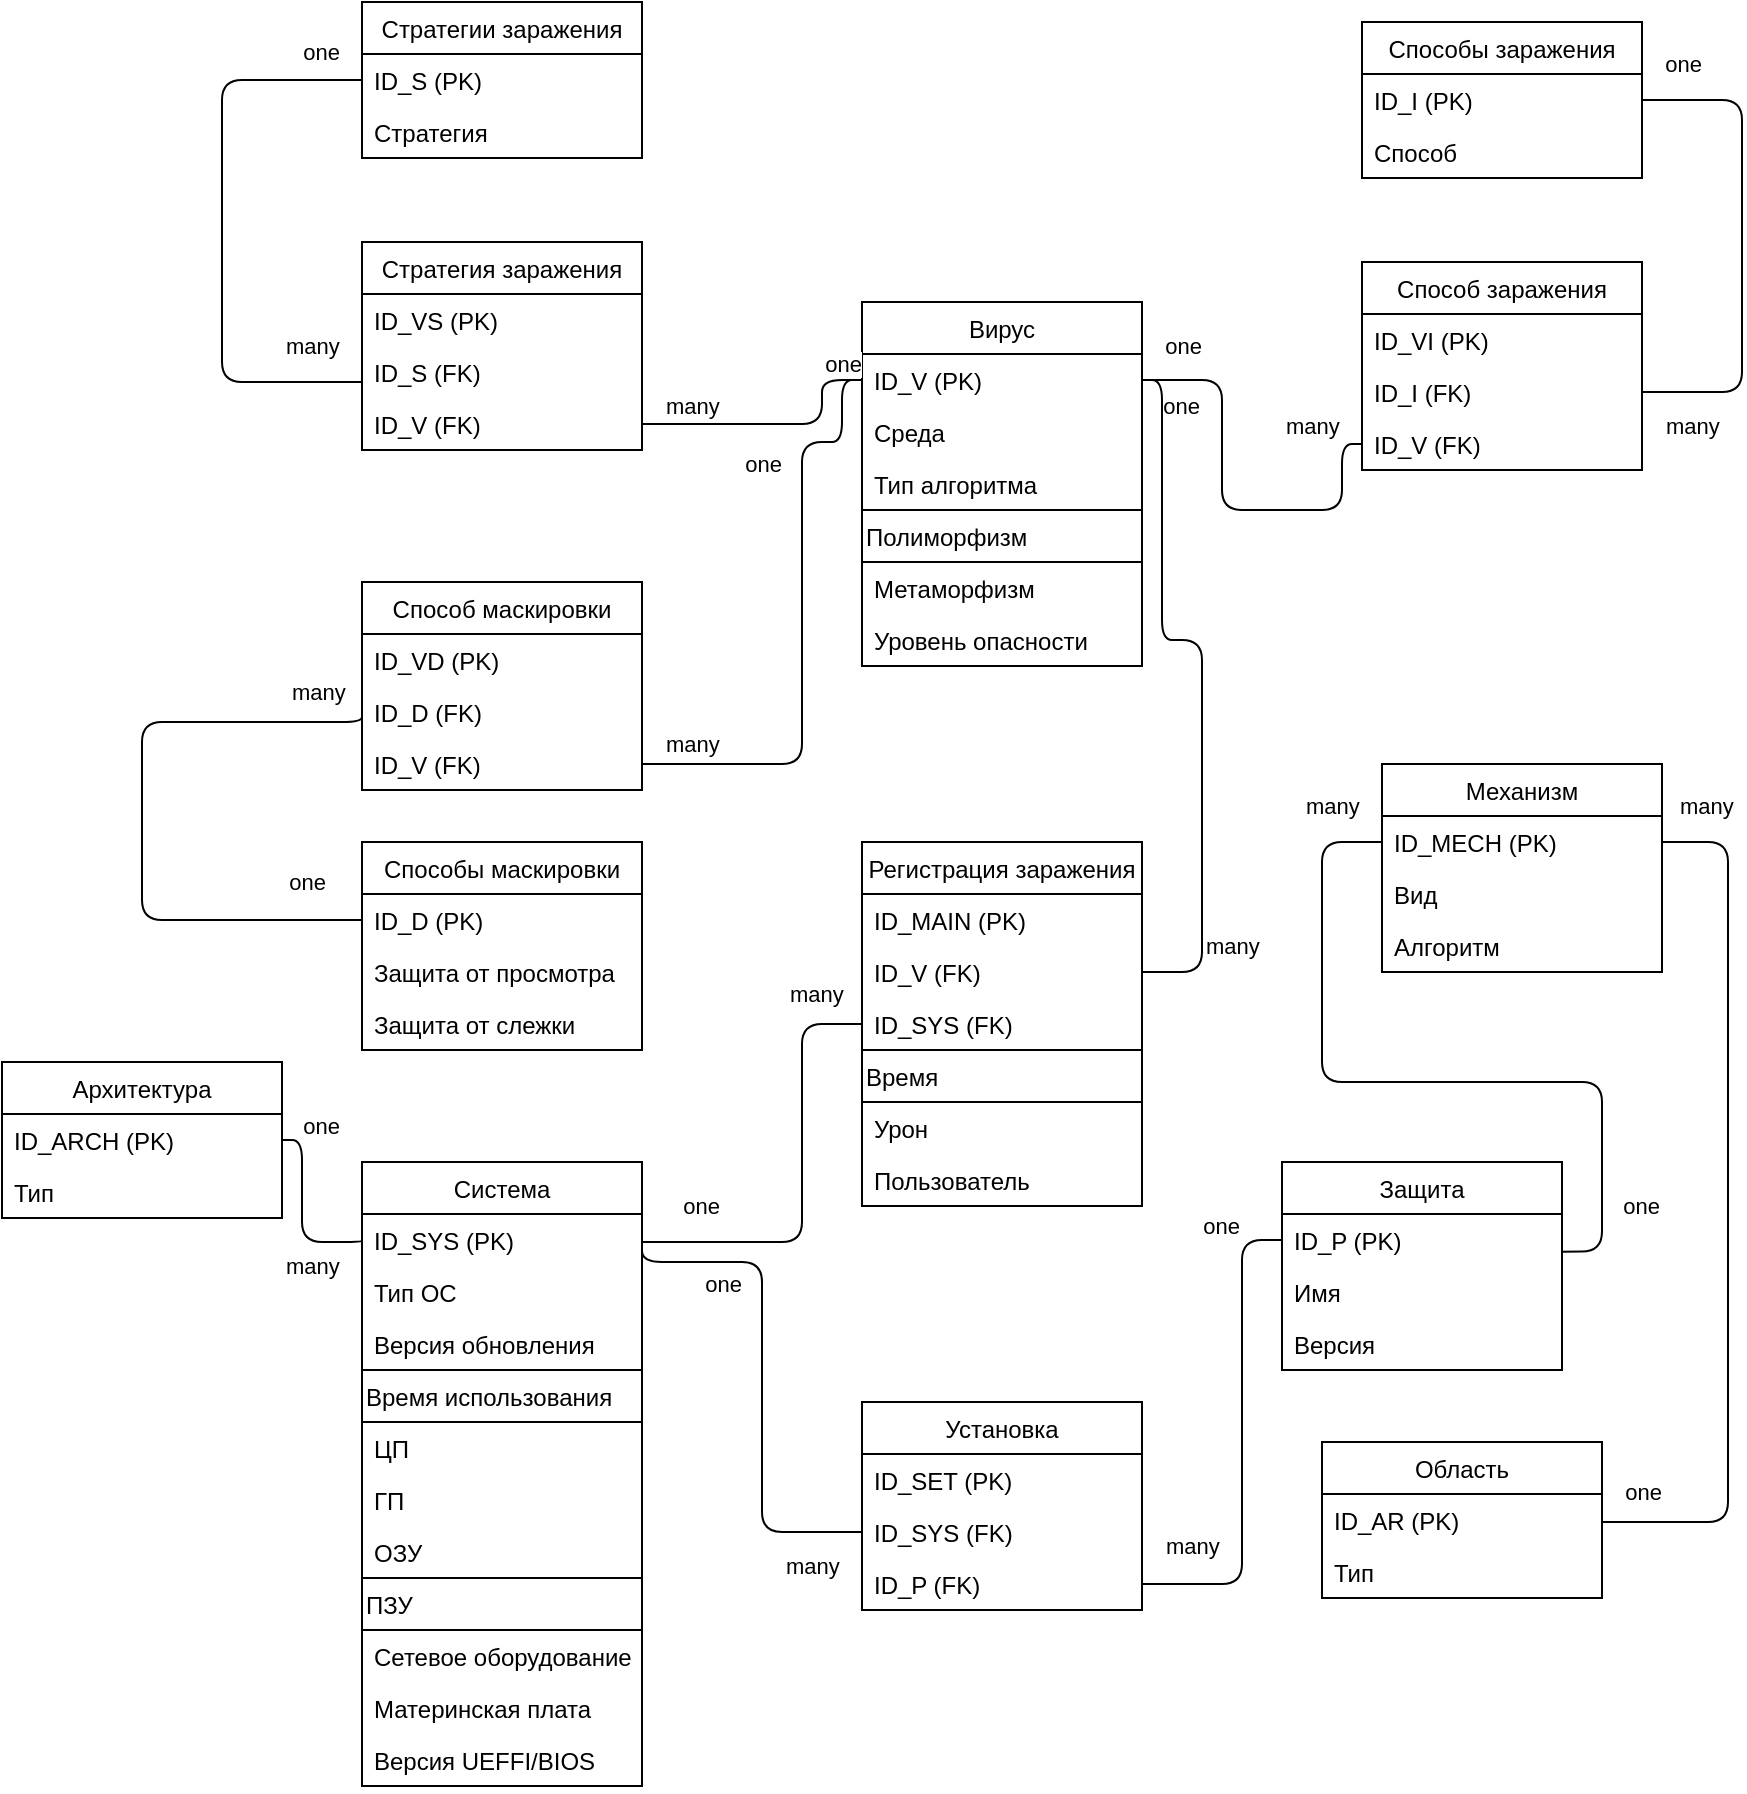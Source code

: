 <mxfile version="14.5.3" type="github">
  <diagram id="BsLmZjtMwfmHJvZaSJwc" name="Page-1">
    <mxGraphModel dx="2377" dy="889" grid="1" gridSize="10" guides="1" tooltips="1" connect="1" arrows="1" fold="1" page="1" pageScale="1" pageWidth="827" pageHeight="1169" math="0" shadow="0">
      <root>
        <mxCell id="0" />
        <mxCell id="1" parent="0" />
        <mxCell id="MDGKNUY88Lc2wfFleYGg-1" value="Вирус" style="swimlane;fontStyle=0;childLayout=stackLayout;horizontal=1;startSize=26;fillColor=none;horizontalStack=0;resizeParent=1;resizeParentMax=0;resizeLast=0;collapsible=1;marginBottom=0;" vertex="1" parent="1">
          <mxGeometry x="370" y="250" width="140" height="182" as="geometry">
            <mxRectangle x="370" y="250" width="60" height="26" as="alternateBounds" />
          </mxGeometry>
        </mxCell>
        <mxCell id="MDGKNUY88Lc2wfFleYGg-2" value="ID_V (PK)" style="text;strokeColor=none;fillColor=none;align=left;verticalAlign=top;spacingLeft=4;spacingRight=4;overflow=hidden;rotatable=0;points=[[0,0.5],[1,0.5]];portConstraint=eastwest;" vertex="1" parent="MDGKNUY88Lc2wfFleYGg-1">
          <mxGeometry y="26" width="140" height="26" as="geometry" />
        </mxCell>
        <mxCell id="MDGKNUY88Lc2wfFleYGg-3" value="Среда" style="text;strokeColor=none;fillColor=none;align=left;verticalAlign=top;spacingLeft=4;spacingRight=4;overflow=hidden;rotatable=0;points=[[0,0.5],[1,0.5]];portConstraint=eastwest;" vertex="1" parent="MDGKNUY88Lc2wfFleYGg-1">
          <mxGeometry y="52" width="140" height="26" as="geometry" />
        </mxCell>
        <mxCell id="MDGKNUY88Lc2wfFleYGg-4" value="Тип алгоритма" style="text;strokeColor=none;fillColor=none;align=left;verticalAlign=top;spacingLeft=4;spacingRight=4;overflow=hidden;rotatable=0;points=[[0,0.5],[1,0.5]];portConstraint=eastwest;" vertex="1" parent="MDGKNUY88Lc2wfFleYGg-1">
          <mxGeometry y="78" width="140" height="26" as="geometry" />
        </mxCell>
        <mxCell id="MDGKNUY88Lc2wfFleYGg-5" value="Полиморфизм" style="swimlane;fontStyle=0;childLayout=stackLayout;horizontal=1;startSize=26;fillColor=none;horizontalStack=0;resizeParent=1;resizeParentMax=0;resizeLast=0;collapsible=1;marginBottom=0;align=left;verticalAlign=top;spacingRight=4;" vertex="1" parent="MDGKNUY88Lc2wfFleYGg-1">
          <mxGeometry y="104" width="140" height="78" as="geometry" />
        </mxCell>
        <mxCell id="MDGKNUY88Lc2wfFleYGg-6" value="Метаморфизм" style="text;strokeColor=none;fillColor=none;align=left;verticalAlign=top;spacingLeft=4;spacingRight=4;overflow=hidden;rotatable=0;points=[[0,0.5],[1,0.5]];portConstraint=eastwest;" vertex="1" parent="MDGKNUY88Lc2wfFleYGg-5">
          <mxGeometry y="26" width="140" height="26" as="geometry" />
        </mxCell>
        <mxCell id="MDGKNUY88Lc2wfFleYGg-7" value="Уровень опасности" style="text;strokeColor=none;fillColor=none;align=left;verticalAlign=top;spacingLeft=4;spacingRight=4;overflow=hidden;rotatable=0;points=[[0,0.5],[1,0.5]];portConstraint=eastwest;" vertex="1" parent="MDGKNUY88Lc2wfFleYGg-5">
          <mxGeometry y="52" width="140" height="26" as="geometry" />
        </mxCell>
        <mxCell id="MDGKNUY88Lc2wfFleYGg-8" value="Стратегии заражения" style="swimlane;fontStyle=0;childLayout=stackLayout;horizontal=1;startSize=26;fillColor=none;horizontalStack=0;resizeParent=1;resizeParentMax=0;resizeLast=0;collapsible=1;marginBottom=0;" vertex="1" parent="1">
          <mxGeometry x="120" y="100" width="140" height="78" as="geometry" />
        </mxCell>
        <mxCell id="MDGKNUY88Lc2wfFleYGg-9" value="ID_S (PK)" style="text;strokeColor=none;fillColor=none;align=left;verticalAlign=top;spacingLeft=4;spacingRight=4;overflow=hidden;rotatable=0;points=[[0,0.5],[1,0.5]];portConstraint=eastwest;" vertex="1" parent="MDGKNUY88Lc2wfFleYGg-8">
          <mxGeometry y="26" width="140" height="26" as="geometry" />
        </mxCell>
        <mxCell id="MDGKNUY88Lc2wfFleYGg-10" value="Стратегия" style="text;strokeColor=none;fillColor=none;align=left;verticalAlign=top;spacingLeft=4;spacingRight=4;overflow=hidden;rotatable=0;points=[[0,0.5],[1,0.5]];portConstraint=eastwest;" vertex="1" parent="MDGKNUY88Lc2wfFleYGg-8">
          <mxGeometry y="52" width="140" height="26" as="geometry" />
        </mxCell>
        <mxCell id="MDGKNUY88Lc2wfFleYGg-11" value="Способы заражения" style="swimlane;fontStyle=0;childLayout=stackLayout;horizontal=1;startSize=26;fillColor=none;horizontalStack=0;resizeParent=1;resizeParentMax=0;resizeLast=0;collapsible=1;marginBottom=0;" vertex="1" parent="1">
          <mxGeometry x="620" y="110" width="140" height="78" as="geometry" />
        </mxCell>
        <mxCell id="MDGKNUY88Lc2wfFleYGg-12" value="ID_I (PK)" style="text;strokeColor=none;fillColor=none;align=left;verticalAlign=top;spacingLeft=4;spacingRight=4;overflow=hidden;rotatable=0;points=[[0,0.5],[1,0.5]];portConstraint=eastwest;" vertex="1" parent="MDGKNUY88Lc2wfFleYGg-11">
          <mxGeometry y="26" width="140" height="26" as="geometry" />
        </mxCell>
        <mxCell id="MDGKNUY88Lc2wfFleYGg-13" value="Способ" style="text;strokeColor=none;fillColor=none;align=left;verticalAlign=top;spacingLeft=4;spacingRight=4;overflow=hidden;rotatable=0;points=[[0,0.5],[1,0.5]];portConstraint=eastwest;" vertex="1" parent="MDGKNUY88Lc2wfFleYGg-11">
          <mxGeometry y="52" width="140" height="26" as="geometry" />
        </mxCell>
        <mxCell id="MDGKNUY88Lc2wfFleYGg-14" value="" style="endArrow=none;html=1;edgeStyle=orthogonalEdgeStyle;strokeColor=#000000;exitX=1;exitY=0.5;exitDx=0;exitDy=0;entryX=0;entryY=0.5;entryDx=0;entryDy=0;" edge="1" parent="1" source="MDGKNUY88Lc2wfFleYGg-86" target="MDGKNUY88Lc2wfFleYGg-2">
          <mxGeometry relative="1" as="geometry">
            <mxPoint x="196.3" y="318.832" as="sourcePoint" />
            <mxPoint x="330" y="360" as="targetPoint" />
            <Array as="points">
              <mxPoint x="350" y="311" />
              <mxPoint x="350" y="289" />
            </Array>
          </mxGeometry>
        </mxCell>
        <mxCell id="MDGKNUY88Lc2wfFleYGg-15" value="many" style="edgeLabel;resizable=0;html=1;align=left;verticalAlign=bottom;" connectable="0" vertex="1" parent="MDGKNUY88Lc2wfFleYGg-14">
          <mxGeometry x="-1" relative="1" as="geometry">
            <mxPoint x="10" y="-1" as="offset" />
          </mxGeometry>
        </mxCell>
        <mxCell id="MDGKNUY88Lc2wfFleYGg-16" value="one" style="edgeLabel;resizable=0;html=1;align=right;verticalAlign=bottom;" connectable="0" vertex="1" parent="MDGKNUY88Lc2wfFleYGg-14">
          <mxGeometry x="1" relative="1" as="geometry" />
        </mxCell>
        <mxCell id="MDGKNUY88Lc2wfFleYGg-17" value="" style="endArrow=none;html=1;edgeStyle=orthogonalEdgeStyle;strokeColor=#000000;exitX=0;exitY=0.5;exitDx=0;exitDy=0;entryX=1;entryY=0.5;entryDx=0;entryDy=0;" edge="1" parent="1" source="MDGKNUY88Lc2wfFleYGg-90" target="MDGKNUY88Lc2wfFleYGg-2">
          <mxGeometry relative="1" as="geometry">
            <mxPoint x="725" y="318" as="sourcePoint" />
            <mxPoint x="753.98" y="436.678" as="targetPoint" />
            <Array as="points">
              <mxPoint x="610" y="321" />
              <mxPoint x="610" y="354" />
              <mxPoint x="550" y="354" />
              <mxPoint x="550" y="289" />
            </Array>
          </mxGeometry>
        </mxCell>
        <mxCell id="MDGKNUY88Lc2wfFleYGg-18" value="many" style="edgeLabel;resizable=0;html=1;align=left;verticalAlign=bottom;" connectable="0" vertex="1" parent="MDGKNUY88Lc2wfFleYGg-17">
          <mxGeometry x="-1" relative="1" as="geometry">
            <mxPoint x="-40" y="-1" as="offset" />
          </mxGeometry>
        </mxCell>
        <mxCell id="MDGKNUY88Lc2wfFleYGg-19" value="one" style="edgeLabel;resizable=0;html=1;align=right;verticalAlign=bottom;" connectable="0" vertex="1" parent="MDGKNUY88Lc2wfFleYGg-17">
          <mxGeometry x="1" relative="1" as="geometry">
            <mxPoint x="29.94" y="21" as="offset" />
          </mxGeometry>
        </mxCell>
        <mxCell id="MDGKNUY88Lc2wfFleYGg-20" value="" style="endArrow=none;html=1;edgeStyle=orthogonalEdgeStyle;strokeColor=#000000;exitX=0;exitY=0.692;exitDx=0;exitDy=0;exitPerimeter=0;" edge="1" parent="1" source="MDGKNUY88Lc2wfFleYGg-85" target="MDGKNUY88Lc2wfFleYGg-9">
          <mxGeometry relative="1" as="geometry">
            <mxPoint x="120.0" y="279" as="sourcePoint" />
            <mxPoint x="380.28" y="365.508" as="targetPoint" />
            <Array as="points">
              <mxPoint x="50" y="290" />
              <mxPoint x="50" y="139" />
            </Array>
          </mxGeometry>
        </mxCell>
        <mxCell id="MDGKNUY88Lc2wfFleYGg-21" value="many" style="edgeLabel;resizable=0;html=1;align=left;verticalAlign=bottom;" connectable="0" vertex="1" parent="MDGKNUY88Lc2wfFleYGg-20">
          <mxGeometry x="-1" relative="1" as="geometry">
            <mxPoint x="-40" y="-9" as="offset" />
          </mxGeometry>
        </mxCell>
        <mxCell id="MDGKNUY88Lc2wfFleYGg-22" value="one" style="edgeLabel;resizable=0;html=1;align=right;verticalAlign=bottom;" connectable="0" vertex="1" parent="MDGKNUY88Lc2wfFleYGg-20">
          <mxGeometry x="1" relative="1" as="geometry">
            <mxPoint x="-10.33" y="-6" as="offset" />
          </mxGeometry>
        </mxCell>
        <mxCell id="MDGKNUY88Lc2wfFleYGg-23" value="" style="endArrow=none;html=1;edgeStyle=orthogonalEdgeStyle;strokeColor=#000000;exitX=1;exitY=0.5;exitDx=0;exitDy=0;entryX=1;entryY=0.5;entryDx=0;entryDy=0;" edge="1" parent="1" source="MDGKNUY88Lc2wfFleYGg-89" target="MDGKNUY88Lc2wfFleYGg-12">
          <mxGeometry relative="1" as="geometry">
            <mxPoint x="760" y="279" as="sourcePoint" />
            <mxPoint x="840" y="166" as="targetPoint" />
            <Array as="points">
              <mxPoint x="810" y="295" />
              <mxPoint x="810" y="149" />
            </Array>
          </mxGeometry>
        </mxCell>
        <mxCell id="MDGKNUY88Lc2wfFleYGg-24" value="many" style="edgeLabel;resizable=0;html=1;align=left;verticalAlign=bottom;" connectable="0" vertex="1" parent="MDGKNUY88Lc2wfFleYGg-23">
          <mxGeometry x="-1" relative="1" as="geometry">
            <mxPoint x="10" y="25" as="offset" />
          </mxGeometry>
        </mxCell>
        <mxCell id="MDGKNUY88Lc2wfFleYGg-25" value="one" style="edgeLabel;resizable=0;html=1;align=right;verticalAlign=bottom;" connectable="0" vertex="1" parent="MDGKNUY88Lc2wfFleYGg-23">
          <mxGeometry x="1" relative="1" as="geometry">
            <mxPoint x="30.98" y="-9.5" as="offset" />
          </mxGeometry>
        </mxCell>
        <mxCell id="MDGKNUY88Lc2wfFleYGg-26" value="Способы маскировки" style="swimlane;fontStyle=0;childLayout=stackLayout;horizontal=1;startSize=26;fillColor=none;horizontalStack=0;resizeParent=1;resizeParentMax=0;resizeLast=0;collapsible=1;marginBottom=0;" vertex="1" parent="1">
          <mxGeometry x="120" y="520" width="140" height="104" as="geometry" />
        </mxCell>
        <mxCell id="MDGKNUY88Lc2wfFleYGg-27" value="ID_D (PK)" style="text;strokeColor=none;fillColor=none;align=left;verticalAlign=top;spacingLeft=4;spacingRight=4;overflow=hidden;rotatable=0;points=[[0,0.5],[1,0.5]];portConstraint=eastwest;" vertex="1" parent="MDGKNUY88Lc2wfFleYGg-26">
          <mxGeometry y="26" width="140" height="26" as="geometry" />
        </mxCell>
        <mxCell id="MDGKNUY88Lc2wfFleYGg-28" value="Защита от просмотра" style="text;strokeColor=none;fillColor=none;align=left;verticalAlign=top;spacingLeft=4;spacingRight=4;overflow=hidden;rotatable=0;points=[[0,0.5],[1,0.5]];portConstraint=eastwest;" vertex="1" parent="MDGKNUY88Lc2wfFleYGg-26">
          <mxGeometry y="52" width="140" height="26" as="geometry" />
        </mxCell>
        <mxCell id="MDGKNUY88Lc2wfFleYGg-29" value="Защита от слежки" style="text;strokeColor=none;fillColor=none;align=left;verticalAlign=top;spacingLeft=4;spacingRight=4;overflow=hidden;rotatable=0;points=[[0,0.5],[1,0.5]];portConstraint=eastwest;" vertex="1" parent="MDGKNUY88Lc2wfFleYGg-26">
          <mxGeometry y="78" width="140" height="26" as="geometry" />
        </mxCell>
        <mxCell id="MDGKNUY88Lc2wfFleYGg-30" value="" style="endArrow=none;html=1;edgeStyle=orthogonalEdgeStyle;strokeColor=#000000;exitX=1;exitY=0.5;exitDx=0;exitDy=0;entryX=0;entryY=0.5;entryDx=0;entryDy=0;" edge="1" parent="1" source="MDGKNUY88Lc2wfFleYGg-94" target="MDGKNUY88Lc2wfFleYGg-2">
          <mxGeometry relative="1" as="geometry">
            <mxPoint x="260.0" y="441.322" as="sourcePoint" />
            <mxPoint x="433.98" y="477.998" as="targetPoint" />
            <Array as="points">
              <mxPoint x="340" y="481" />
              <mxPoint x="340" y="320" />
              <mxPoint x="360" y="320" />
              <mxPoint x="360" y="289" />
            </Array>
          </mxGeometry>
        </mxCell>
        <mxCell id="MDGKNUY88Lc2wfFleYGg-31" value="many" style="edgeLabel;resizable=0;html=1;align=left;verticalAlign=bottom;" connectable="0" vertex="1" parent="MDGKNUY88Lc2wfFleYGg-30">
          <mxGeometry x="-1" relative="1" as="geometry">
            <mxPoint x="10" y="-1.32" as="offset" />
          </mxGeometry>
        </mxCell>
        <mxCell id="MDGKNUY88Lc2wfFleYGg-32" value="one" style="edgeLabel;resizable=0;html=1;align=right;verticalAlign=bottom;" connectable="0" vertex="1" parent="MDGKNUY88Lc2wfFleYGg-30">
          <mxGeometry x="1" relative="1" as="geometry">
            <mxPoint x="-40" y="50.96" as="offset" />
          </mxGeometry>
        </mxCell>
        <mxCell id="MDGKNUY88Lc2wfFleYGg-33" value="" style="endArrow=none;html=1;edgeStyle=orthogonalEdgeStyle;strokeColor=#000000;exitX=0;exitY=0.5;exitDx=0;exitDy=0;entryX=0;entryY=0.5;entryDx=0;entryDy=0;" edge="1" parent="1" source="MDGKNUY88Lc2wfFleYGg-93" target="MDGKNUY88Lc2wfFleYGg-27">
          <mxGeometry relative="1" as="geometry">
            <mxPoint x="117.06" y="450.154" as="sourcePoint" />
            <mxPoint x="110" y="560" as="targetPoint" />
            <Array as="points">
              <mxPoint x="120" y="460" />
              <mxPoint x="10" y="460" />
              <mxPoint x="10" y="559" />
            </Array>
          </mxGeometry>
        </mxCell>
        <mxCell id="MDGKNUY88Lc2wfFleYGg-34" value="many" style="edgeLabel;resizable=0;html=1;align=left;verticalAlign=bottom;" connectable="0" vertex="1" parent="MDGKNUY88Lc2wfFleYGg-33">
          <mxGeometry x="-1" relative="1" as="geometry">
            <mxPoint x="-37.06" y="-1.32" as="offset" />
          </mxGeometry>
        </mxCell>
        <mxCell id="MDGKNUY88Lc2wfFleYGg-35" value="one" style="edgeLabel;resizable=0;html=1;align=right;verticalAlign=bottom;" connectable="0" vertex="1" parent="MDGKNUY88Lc2wfFleYGg-33">
          <mxGeometry x="1" relative="1" as="geometry">
            <mxPoint x="-17.94" y="-10.15" as="offset" />
          </mxGeometry>
        </mxCell>
        <mxCell id="MDGKNUY88Lc2wfFleYGg-36" value="Регистрация заражения" style="swimlane;fontStyle=0;childLayout=stackLayout;horizontal=1;startSize=26;fillColor=none;horizontalStack=0;resizeParent=1;resizeParentMax=0;resizeLast=0;collapsible=1;marginBottom=0;align=center;" vertex="1" parent="1">
          <mxGeometry x="370" y="520" width="140" height="182" as="geometry" />
        </mxCell>
        <mxCell id="MDGKNUY88Lc2wfFleYGg-37" value="ID_MAIN (PK)" style="text;strokeColor=none;fillColor=none;align=left;verticalAlign=top;spacingLeft=4;spacingRight=4;overflow=hidden;rotatable=0;points=[[0,0.5],[1,0.5]];portConstraint=eastwest;" vertex="1" parent="MDGKNUY88Lc2wfFleYGg-36">
          <mxGeometry y="26" width="140" height="26" as="geometry" />
        </mxCell>
        <mxCell id="MDGKNUY88Lc2wfFleYGg-38" value="ID_V (FK)" style="text;strokeColor=none;fillColor=none;align=left;verticalAlign=top;spacingLeft=4;spacingRight=4;overflow=hidden;rotatable=0;points=[[0,0.5],[1,0.5]];portConstraint=eastwest;" vertex="1" parent="MDGKNUY88Lc2wfFleYGg-36">
          <mxGeometry y="52" width="140" height="26" as="geometry" />
        </mxCell>
        <mxCell id="MDGKNUY88Lc2wfFleYGg-39" value="ID_SYS (FK)" style="text;strokeColor=none;fillColor=none;align=left;verticalAlign=top;spacingLeft=4;spacingRight=4;overflow=hidden;rotatable=0;points=[[0,0.5],[1,0.5]];portConstraint=eastwest;" vertex="1" parent="MDGKNUY88Lc2wfFleYGg-36">
          <mxGeometry y="78" width="140" height="26" as="geometry" />
        </mxCell>
        <mxCell id="MDGKNUY88Lc2wfFleYGg-40" value="Время" style="swimlane;fontStyle=0;childLayout=stackLayout;horizontal=1;startSize=26;fillColor=none;horizontalStack=0;resizeParent=1;resizeParentMax=0;resizeLast=0;collapsible=1;marginBottom=0;align=left;" vertex="1" parent="MDGKNUY88Lc2wfFleYGg-36">
          <mxGeometry y="104" width="140" height="78" as="geometry" />
        </mxCell>
        <mxCell id="MDGKNUY88Lc2wfFleYGg-41" value="Урон" style="text;strokeColor=none;fillColor=none;align=left;verticalAlign=top;spacingLeft=4;spacingRight=4;overflow=hidden;rotatable=0;points=[[0,0.5],[1,0.5]];portConstraint=eastwest;" vertex="1" parent="MDGKNUY88Lc2wfFleYGg-40">
          <mxGeometry y="26" width="140" height="26" as="geometry" />
        </mxCell>
        <mxCell id="MDGKNUY88Lc2wfFleYGg-42" value="Пользователь" style="text;strokeColor=none;fillColor=none;align=left;verticalAlign=top;spacingLeft=4;spacingRight=4;overflow=hidden;rotatable=0;points=[[0,0.5],[1,0.5]];portConstraint=eastwest;" vertex="1" parent="MDGKNUY88Lc2wfFleYGg-40">
          <mxGeometry y="52" width="140" height="26" as="geometry" />
        </mxCell>
        <mxCell id="MDGKNUY88Lc2wfFleYGg-43" value="" style="endArrow=none;html=1;edgeStyle=orthogonalEdgeStyle;strokeColor=#000000;entryX=1;entryY=0.5;entryDx=0;entryDy=0;exitX=1;exitY=0.5;exitDx=0;exitDy=0;" edge="1" parent="1" source="MDGKNUY88Lc2wfFleYGg-38" target="MDGKNUY88Lc2wfFleYGg-2">
          <mxGeometry relative="1" as="geometry">
            <mxPoint x="460" y="510" as="sourcePoint" />
            <mxPoint x="441" y="430" as="targetPoint" />
            <Array as="points">
              <mxPoint x="540" y="585" />
              <mxPoint x="540" y="419" />
              <mxPoint x="520" y="419" />
              <mxPoint x="520" y="289" />
            </Array>
          </mxGeometry>
        </mxCell>
        <mxCell id="MDGKNUY88Lc2wfFleYGg-44" value="many" style="edgeLabel;resizable=0;html=1;align=left;verticalAlign=bottom;" connectable="0" vertex="1" parent="MDGKNUY88Lc2wfFleYGg-43">
          <mxGeometry x="-1" relative="1" as="geometry">
            <mxPoint x="30.0" y="-5.0" as="offset" />
          </mxGeometry>
        </mxCell>
        <mxCell id="MDGKNUY88Lc2wfFleYGg-45" value="one" style="edgeLabel;resizable=0;html=1;align=right;verticalAlign=bottom;" connectable="0" vertex="1" parent="MDGKNUY88Lc2wfFleYGg-43">
          <mxGeometry x="1" relative="1" as="geometry">
            <mxPoint x="30.09" y="-9.0" as="offset" />
          </mxGeometry>
        </mxCell>
        <mxCell id="MDGKNUY88Lc2wfFleYGg-46" value="Система" style="swimlane;fontStyle=0;childLayout=stackLayout;horizontal=1;startSize=26;fillColor=none;horizontalStack=0;resizeParent=1;resizeParentMax=0;resizeLast=0;collapsible=1;marginBottom=0;align=center;" vertex="1" parent="1">
          <mxGeometry x="120" y="680" width="140" height="312" as="geometry" />
        </mxCell>
        <mxCell id="MDGKNUY88Lc2wfFleYGg-47" value="ID_SYS (PK)" style="text;strokeColor=none;fillColor=none;align=left;verticalAlign=top;spacingLeft=4;spacingRight=4;overflow=hidden;rotatable=0;points=[[0,0.5],[1,0.5]];portConstraint=eastwest;" vertex="1" parent="MDGKNUY88Lc2wfFleYGg-46">
          <mxGeometry y="26" width="140" height="26" as="geometry" />
        </mxCell>
        <mxCell id="MDGKNUY88Lc2wfFleYGg-48" value="Тип ОС" style="text;strokeColor=none;fillColor=none;align=left;verticalAlign=top;spacingLeft=4;spacingRight=4;overflow=hidden;rotatable=0;points=[[0,0.5],[1,0.5]];portConstraint=eastwest;" vertex="1" parent="MDGKNUY88Lc2wfFleYGg-46">
          <mxGeometry y="52" width="140" height="26" as="geometry" />
        </mxCell>
        <mxCell id="MDGKNUY88Lc2wfFleYGg-49" value="Версия обновления" style="text;strokeColor=none;fillColor=none;align=left;verticalAlign=top;spacingLeft=4;spacingRight=4;overflow=hidden;rotatable=0;points=[[0,0.5],[1,0.5]];portConstraint=eastwest;" vertex="1" parent="MDGKNUY88Lc2wfFleYGg-46">
          <mxGeometry y="78" width="140" height="26" as="geometry" />
        </mxCell>
        <mxCell id="MDGKNUY88Lc2wfFleYGg-50" value="Время использования" style="swimlane;fontStyle=0;childLayout=stackLayout;horizontal=1;startSize=26;fillColor=none;horizontalStack=0;resizeParent=1;resizeParentMax=0;resizeLast=0;collapsible=1;marginBottom=0;align=left;" vertex="1" parent="MDGKNUY88Lc2wfFleYGg-46">
          <mxGeometry y="104" width="140" height="208" as="geometry" />
        </mxCell>
        <mxCell id="MDGKNUY88Lc2wfFleYGg-51" value="ЦП" style="text;strokeColor=none;fillColor=none;align=left;verticalAlign=top;spacingLeft=4;spacingRight=4;overflow=hidden;rotatable=0;points=[[0,0.5],[1,0.5]];portConstraint=eastwest;" vertex="1" parent="MDGKNUY88Lc2wfFleYGg-50">
          <mxGeometry y="26" width="140" height="26" as="geometry" />
        </mxCell>
        <mxCell id="MDGKNUY88Lc2wfFleYGg-52" value="ГП" style="text;strokeColor=none;fillColor=none;align=left;verticalAlign=top;spacingLeft=4;spacingRight=4;overflow=hidden;rotatable=0;points=[[0,0.5],[1,0.5]];portConstraint=eastwest;" vertex="1" parent="MDGKNUY88Lc2wfFleYGg-50">
          <mxGeometry y="52" width="140" height="26" as="geometry" />
        </mxCell>
        <mxCell id="MDGKNUY88Lc2wfFleYGg-53" value="ОЗУ" style="text;strokeColor=none;fillColor=none;align=left;verticalAlign=top;spacingLeft=4;spacingRight=4;overflow=hidden;rotatable=0;points=[[0,0.5],[1,0.5]];portConstraint=eastwest;" vertex="1" parent="MDGKNUY88Lc2wfFleYGg-50">
          <mxGeometry y="78" width="140" height="26" as="geometry" />
        </mxCell>
        <mxCell id="MDGKNUY88Lc2wfFleYGg-54" value="ПЗУ" style="swimlane;fontStyle=0;childLayout=stackLayout;horizontal=1;startSize=26;fillColor=none;horizontalStack=0;resizeParent=1;resizeParentMax=0;resizeLast=0;collapsible=1;marginBottom=0;align=left;" vertex="1" parent="MDGKNUY88Lc2wfFleYGg-50">
          <mxGeometry y="104" width="140" height="104" as="geometry" />
        </mxCell>
        <mxCell id="MDGKNUY88Lc2wfFleYGg-55" value="Сетевое оборудование" style="text;strokeColor=none;fillColor=none;align=left;verticalAlign=top;spacingLeft=4;spacingRight=4;overflow=hidden;rotatable=0;points=[[0,0.5],[1,0.5]];portConstraint=eastwest;" vertex="1" parent="MDGKNUY88Lc2wfFleYGg-54">
          <mxGeometry y="26" width="140" height="26" as="geometry" />
        </mxCell>
        <mxCell id="MDGKNUY88Lc2wfFleYGg-56" value="Материнская плата" style="text;strokeColor=none;fillColor=none;align=left;verticalAlign=top;spacingLeft=4;spacingRight=4;overflow=hidden;rotatable=0;points=[[0,0.5],[1,0.5]];portConstraint=eastwest;" vertex="1" parent="MDGKNUY88Lc2wfFleYGg-54">
          <mxGeometry y="52" width="140" height="26" as="geometry" />
        </mxCell>
        <mxCell id="MDGKNUY88Lc2wfFleYGg-57" value="Версия UEFFI/BIOS" style="text;strokeColor=none;fillColor=none;align=left;verticalAlign=top;spacingLeft=4;spacingRight=4;overflow=hidden;rotatable=0;points=[[0,0.5],[1,0.5]];portConstraint=eastwest;" vertex="1" parent="MDGKNUY88Lc2wfFleYGg-54">
          <mxGeometry y="78" width="140" height="26" as="geometry" />
        </mxCell>
        <mxCell id="MDGKNUY88Lc2wfFleYGg-58" value="" style="endArrow=none;html=1;edgeStyle=orthogonalEdgeStyle;strokeColor=#000000;entryX=1;entryY=0.5;entryDx=0;entryDy=0;exitX=0;exitY=0.5;exitDx=0;exitDy=0;" edge="1" parent="1" source="MDGKNUY88Lc2wfFleYGg-39">
          <mxGeometry relative="1" as="geometry">
            <mxPoint x="262.38" y="838.472" as="sourcePoint" />
            <mxPoint x="260" y="720" as="targetPoint" />
            <Array as="points">
              <mxPoint x="340" y="611" />
              <mxPoint x="340" y="720" />
            </Array>
          </mxGeometry>
        </mxCell>
        <mxCell id="MDGKNUY88Lc2wfFleYGg-59" value="many" style="edgeLabel;resizable=0;html=1;align=left;verticalAlign=bottom;" connectable="0" vertex="1" parent="MDGKNUY88Lc2wfFleYGg-58">
          <mxGeometry x="-1" relative="1" as="geometry">
            <mxPoint x="-37.62" y="-6.17" as="offset" />
          </mxGeometry>
        </mxCell>
        <mxCell id="MDGKNUY88Lc2wfFleYGg-60" value="one" style="edgeLabel;resizable=0;html=1;align=right;verticalAlign=bottom;" connectable="0" vertex="1" parent="MDGKNUY88Lc2wfFleYGg-58">
          <mxGeometry x="1" relative="1" as="geometry">
            <mxPoint x="39.83" y="-10.0" as="offset" />
          </mxGeometry>
        </mxCell>
        <mxCell id="MDGKNUY88Lc2wfFleYGg-61" value="Архитектура" style="swimlane;fontStyle=0;childLayout=stackLayout;horizontal=1;startSize=26;fillColor=none;horizontalStack=0;resizeParent=1;resizeParentMax=0;resizeLast=0;collapsible=1;marginBottom=0;align=center;" vertex="1" parent="1">
          <mxGeometry x="-60" y="630" width="140" height="78" as="geometry" />
        </mxCell>
        <mxCell id="MDGKNUY88Lc2wfFleYGg-62" value="ID_ARCH (PK)" style="text;strokeColor=none;fillColor=none;align=left;verticalAlign=top;spacingLeft=4;spacingRight=4;overflow=hidden;rotatable=0;points=[[0,0.5],[1,0.5]];portConstraint=eastwest;" vertex="1" parent="MDGKNUY88Lc2wfFleYGg-61">
          <mxGeometry y="26" width="140" height="26" as="geometry" />
        </mxCell>
        <mxCell id="MDGKNUY88Lc2wfFleYGg-63" value="Тип" style="text;strokeColor=none;fillColor=none;align=left;verticalAlign=top;spacingLeft=4;spacingRight=4;overflow=hidden;rotatable=0;points=[[0,0.5],[1,0.5]];portConstraint=eastwest;" vertex="1" parent="MDGKNUY88Lc2wfFleYGg-61">
          <mxGeometry y="52" width="140" height="26" as="geometry" />
        </mxCell>
        <mxCell id="MDGKNUY88Lc2wfFleYGg-64" value="" style="endArrow=none;html=1;edgeStyle=orthogonalEdgeStyle;strokeColor=#000000;entryX=1;entryY=0.5;entryDx=0;entryDy=0;exitX=0;exitY=0.5;exitDx=0;exitDy=0;" edge="1" parent="1" source="MDGKNUY88Lc2wfFleYGg-47" target="MDGKNUY88Lc2wfFleYGg-62">
          <mxGeometry relative="1" as="geometry">
            <mxPoint x="120.0" y="739.998" as="sourcePoint" />
            <mxPoint x="12.38" y="823.83" as="targetPoint" />
            <Array as="points">
              <mxPoint x="120" y="720" />
              <mxPoint x="90" y="720" />
              <mxPoint x="90" y="669" />
            </Array>
          </mxGeometry>
        </mxCell>
        <mxCell id="MDGKNUY88Lc2wfFleYGg-65" value="many" style="edgeLabel;resizable=0;html=1;align=left;verticalAlign=bottom;" connectable="0" vertex="1" parent="MDGKNUY88Lc2wfFleYGg-64">
          <mxGeometry x="-1" relative="1" as="geometry">
            <mxPoint x="-40" y="21.0" as="offset" />
          </mxGeometry>
        </mxCell>
        <mxCell id="MDGKNUY88Lc2wfFleYGg-66" value="one" style="edgeLabel;resizable=0;html=1;align=right;verticalAlign=bottom;" connectable="0" vertex="1" parent="MDGKNUY88Lc2wfFleYGg-64">
          <mxGeometry x="1" relative="1" as="geometry">
            <mxPoint x="29.67" y="1" as="offset" />
          </mxGeometry>
        </mxCell>
        <mxCell id="MDGKNUY88Lc2wfFleYGg-67" value="Защита" style="swimlane;fontStyle=0;childLayout=stackLayout;horizontal=1;startSize=26;fillColor=none;horizontalStack=0;resizeParent=1;resizeParentMax=0;resizeLast=0;collapsible=1;marginBottom=0;align=center;" vertex="1" parent="1">
          <mxGeometry x="580" y="680" width="140" height="104" as="geometry" />
        </mxCell>
        <mxCell id="MDGKNUY88Lc2wfFleYGg-68" value="ID_P (PK)" style="text;strokeColor=none;fillColor=none;align=left;verticalAlign=top;spacingLeft=4;spacingRight=4;overflow=hidden;rotatable=0;points=[[0,0.5],[1,0.5]];portConstraint=eastwest;" vertex="1" parent="MDGKNUY88Lc2wfFleYGg-67">
          <mxGeometry y="26" width="140" height="26" as="geometry" />
        </mxCell>
        <mxCell id="MDGKNUY88Lc2wfFleYGg-69" value="Имя" style="text;strokeColor=none;fillColor=none;align=left;verticalAlign=top;spacingLeft=4;spacingRight=4;overflow=hidden;rotatable=0;points=[[0,0.5],[1,0.5]];portConstraint=eastwest;" vertex="1" parent="MDGKNUY88Lc2wfFleYGg-67">
          <mxGeometry y="52" width="140" height="26" as="geometry" />
        </mxCell>
        <mxCell id="MDGKNUY88Lc2wfFleYGg-70" value="Версия" style="text;strokeColor=none;fillColor=none;align=left;verticalAlign=top;spacingLeft=4;spacingRight=4;overflow=hidden;rotatable=0;points=[[0,0.5],[1,0.5]];portConstraint=eastwest;" vertex="1" parent="MDGKNUY88Lc2wfFleYGg-67">
          <mxGeometry y="78" width="140" height="26" as="geometry" />
        </mxCell>
        <mxCell id="MDGKNUY88Lc2wfFleYGg-71" value="" style="endArrow=none;html=1;edgeStyle=orthogonalEdgeStyle;strokeColor=#000000;entryX=1;entryY=0.5;entryDx=0;entryDy=0;exitX=0;exitY=0.5;exitDx=0;exitDy=0;" edge="1" parent="1" source="MDGKNUY88Lc2wfFleYGg-97" target="MDGKNUY88Lc2wfFleYGg-47">
          <mxGeometry relative="1" as="geometry">
            <mxPoint x="437.68" y="798.128" as="sourcePoint" />
            <mxPoint x="270" y="730" as="targetPoint" />
            <Array as="points">
              <mxPoint x="320" y="865" />
              <mxPoint x="320" y="730" />
              <mxPoint x="260" y="730" />
            </Array>
          </mxGeometry>
        </mxCell>
        <mxCell id="MDGKNUY88Lc2wfFleYGg-72" value="many" style="edgeLabel;resizable=0;html=1;align=left;verticalAlign=bottom;" connectable="0" vertex="1" parent="MDGKNUY88Lc2wfFleYGg-71">
          <mxGeometry x="-1" relative="1" as="geometry">
            <mxPoint x="-40" y="25.0" as="offset" />
          </mxGeometry>
        </mxCell>
        <mxCell id="MDGKNUY88Lc2wfFleYGg-73" value="one" style="edgeLabel;resizable=0;html=1;align=right;verticalAlign=bottom;" connectable="0" vertex="1" parent="MDGKNUY88Lc2wfFleYGg-71">
          <mxGeometry x="1" relative="1" as="geometry">
            <mxPoint x="50" y="30.7" as="offset" />
          </mxGeometry>
        </mxCell>
        <mxCell id="MDGKNUY88Lc2wfFleYGg-74" value="" style="endArrow=none;html=1;edgeStyle=orthogonalEdgeStyle;strokeColor=#000000;exitX=1;exitY=0.5;exitDx=0;exitDy=0;entryX=0;entryY=0.5;entryDx=0;entryDy=0;" edge="1" parent="1" source="MDGKNUY88Lc2wfFleYGg-98" target="MDGKNUY88Lc2wfFleYGg-68">
          <mxGeometry relative="1" as="geometry">
            <mxPoint x="520" y="839" as="sourcePoint" />
            <mxPoint x="580" y="738" as="targetPoint" />
            <Array as="points">
              <mxPoint x="560" y="891" />
              <mxPoint x="560" y="719" />
            </Array>
          </mxGeometry>
        </mxCell>
        <mxCell id="MDGKNUY88Lc2wfFleYGg-75" value="many" style="edgeLabel;resizable=0;html=1;align=left;verticalAlign=bottom;" connectable="0" vertex="1" parent="MDGKNUY88Lc2wfFleYGg-74">
          <mxGeometry x="-1" relative="1" as="geometry">
            <mxPoint x="10.0" y="-11.0" as="offset" />
          </mxGeometry>
        </mxCell>
        <mxCell id="MDGKNUY88Lc2wfFleYGg-76" value="one" style="edgeLabel;resizable=0;html=1;align=right;verticalAlign=bottom;" connectable="0" vertex="1" parent="MDGKNUY88Lc2wfFleYGg-74">
          <mxGeometry x="1" relative="1" as="geometry">
            <mxPoint x="-20.29" y="1" as="offset" />
          </mxGeometry>
        </mxCell>
        <mxCell id="MDGKNUY88Lc2wfFleYGg-77" value="" style="endArrow=none;html=1;edgeStyle=orthogonalEdgeStyle;strokeColor=#000000;entryX=0.998;entryY=0.724;entryDx=0;entryDy=0;entryPerimeter=0;exitX=0;exitY=0.5;exitDx=0;exitDy=0;" edge="1" parent="1" source="MDGKNUY88Lc2wfFleYGg-100" target="MDGKNUY88Lc2wfFleYGg-68">
          <mxGeometry relative="1" as="geometry">
            <mxPoint x="600" y="490" as="sourcePoint" />
            <mxPoint x="640" y="670" as="targetPoint" />
            <Array as="points">
              <mxPoint x="600" y="520" />
              <mxPoint x="600" y="640" />
              <mxPoint x="740" y="640" />
              <mxPoint x="740" y="725" />
            </Array>
          </mxGeometry>
        </mxCell>
        <mxCell id="MDGKNUY88Lc2wfFleYGg-78" value="many" style="edgeLabel;resizable=0;html=1;align=left;verticalAlign=bottom;" connectable="0" vertex="1" parent="MDGKNUY88Lc2wfFleYGg-77">
          <mxGeometry x="-1" relative="1" as="geometry">
            <mxPoint x="-40.0" y="-10.0" as="offset" />
          </mxGeometry>
        </mxCell>
        <mxCell id="MDGKNUY88Lc2wfFleYGg-79" value="one" style="edgeLabel;resizable=0;html=1;align=right;verticalAlign=bottom;" connectable="0" vertex="1" parent="MDGKNUY88Lc2wfFleYGg-77">
          <mxGeometry x="1" relative="1" as="geometry">
            <mxPoint x="50.06" y="-14.82" as="offset" />
          </mxGeometry>
        </mxCell>
        <mxCell id="MDGKNUY88Lc2wfFleYGg-80" value="" style="endArrow=none;html=1;edgeStyle=orthogonalEdgeStyle;strokeColor=#000000;exitX=1;exitY=0.5;exitDx=0;exitDy=0;entryX=1;entryY=0.385;entryDx=0;entryDy=0;entryPerimeter=0;" edge="1" parent="1" source="MDGKNUY88Lc2wfFleYGg-100">
          <mxGeometry relative="1" as="geometry">
            <mxPoint x="769.72" y="557.502" as="sourcePoint" />
            <mxPoint x="740" y="860.02" as="targetPoint" />
            <Array as="points">
              <mxPoint x="803" y="520" />
              <mxPoint x="803" y="860" />
            </Array>
          </mxGeometry>
        </mxCell>
        <mxCell id="MDGKNUY88Lc2wfFleYGg-81" value="many" style="edgeLabel;resizable=0;html=1;align=left;verticalAlign=bottom;" connectable="0" vertex="1" parent="MDGKNUY88Lc2wfFleYGg-80">
          <mxGeometry x="-1" relative="1" as="geometry">
            <mxPoint x="7.06" y="-10" as="offset" />
          </mxGeometry>
        </mxCell>
        <mxCell id="MDGKNUY88Lc2wfFleYGg-82" value="one" style="edgeLabel;resizable=0;html=1;align=right;verticalAlign=bottom;" connectable="0" vertex="1" parent="MDGKNUY88Lc2wfFleYGg-80">
          <mxGeometry x="1" relative="1" as="geometry">
            <mxPoint x="30.36" y="-6.84" as="offset" />
          </mxGeometry>
        </mxCell>
        <mxCell id="MDGKNUY88Lc2wfFleYGg-83" value="Стратегия заражения" style="swimlane;fontStyle=0;childLayout=stackLayout;horizontal=1;startSize=26;fillColor=none;horizontalStack=0;resizeParent=1;resizeParentMax=0;resizeLast=0;collapsible=1;marginBottom=0;" vertex="1" parent="1">
          <mxGeometry x="120" y="220" width="140" height="104" as="geometry" />
        </mxCell>
        <mxCell id="MDGKNUY88Lc2wfFleYGg-84" value="ID_VS (PK)" style="text;strokeColor=none;fillColor=none;align=left;verticalAlign=top;spacingLeft=4;spacingRight=4;overflow=hidden;rotatable=0;points=[[0,0.5],[1,0.5]];portConstraint=eastwest;" vertex="1" parent="MDGKNUY88Lc2wfFleYGg-83">
          <mxGeometry y="26" width="140" height="26" as="geometry" />
        </mxCell>
        <mxCell id="MDGKNUY88Lc2wfFleYGg-85" value="ID_S (FK)" style="text;strokeColor=none;fillColor=none;align=left;verticalAlign=top;spacingLeft=4;spacingRight=4;overflow=hidden;rotatable=0;points=[[0,0.5],[1,0.5]];portConstraint=eastwest;" vertex="1" parent="MDGKNUY88Lc2wfFleYGg-83">
          <mxGeometry y="52" width="140" height="26" as="geometry" />
        </mxCell>
        <mxCell id="MDGKNUY88Lc2wfFleYGg-86" value="ID_V (FK)" style="text;strokeColor=none;fillColor=none;align=left;verticalAlign=top;spacingLeft=4;spacingRight=4;overflow=hidden;rotatable=0;points=[[0,0.5],[1,0.5]];portConstraint=eastwest;" vertex="1" parent="MDGKNUY88Lc2wfFleYGg-83">
          <mxGeometry y="78" width="140" height="26" as="geometry" />
        </mxCell>
        <mxCell id="MDGKNUY88Lc2wfFleYGg-87" value="Способ заражения" style="swimlane;fontStyle=0;childLayout=stackLayout;horizontal=1;startSize=26;fillColor=none;horizontalStack=0;resizeParent=1;resizeParentMax=0;resizeLast=0;collapsible=1;marginBottom=0;" vertex="1" parent="1">
          <mxGeometry x="620" y="230" width="140" height="104" as="geometry" />
        </mxCell>
        <mxCell id="MDGKNUY88Lc2wfFleYGg-88" value="ID_VI (PK)" style="text;strokeColor=none;fillColor=none;align=left;verticalAlign=top;spacingLeft=4;spacingRight=4;overflow=hidden;rotatable=0;points=[[0,0.5],[1,0.5]];portConstraint=eastwest;" vertex="1" parent="MDGKNUY88Lc2wfFleYGg-87">
          <mxGeometry y="26" width="140" height="26" as="geometry" />
        </mxCell>
        <mxCell id="MDGKNUY88Lc2wfFleYGg-89" value="ID_I (FK)" style="text;strokeColor=none;fillColor=none;align=left;verticalAlign=top;spacingLeft=4;spacingRight=4;overflow=hidden;rotatable=0;points=[[0,0.5],[1,0.5]];portConstraint=eastwest;" vertex="1" parent="MDGKNUY88Lc2wfFleYGg-87">
          <mxGeometry y="52" width="140" height="26" as="geometry" />
        </mxCell>
        <mxCell id="MDGKNUY88Lc2wfFleYGg-90" value="ID_V (FK)" style="text;strokeColor=none;fillColor=none;align=left;verticalAlign=top;spacingLeft=4;spacingRight=4;overflow=hidden;rotatable=0;points=[[0,0.5],[1,0.5]];portConstraint=eastwest;" vertex="1" parent="MDGKNUY88Lc2wfFleYGg-87">
          <mxGeometry y="78" width="140" height="26" as="geometry" />
        </mxCell>
        <mxCell id="MDGKNUY88Lc2wfFleYGg-91" value="Способ маскировки" style="swimlane;fontStyle=0;childLayout=stackLayout;horizontal=1;startSize=26;fillColor=none;horizontalStack=0;resizeParent=1;resizeParentMax=0;resizeLast=0;collapsible=1;marginBottom=0;" vertex="1" parent="1">
          <mxGeometry x="120" y="390" width="140" height="104" as="geometry" />
        </mxCell>
        <mxCell id="MDGKNUY88Lc2wfFleYGg-92" value="ID_VD (PK)" style="text;strokeColor=none;fillColor=none;align=left;verticalAlign=top;spacingLeft=4;spacingRight=4;overflow=hidden;rotatable=0;points=[[0,0.5],[1,0.5]];portConstraint=eastwest;" vertex="1" parent="MDGKNUY88Lc2wfFleYGg-91">
          <mxGeometry y="26" width="140" height="26" as="geometry" />
        </mxCell>
        <mxCell id="MDGKNUY88Lc2wfFleYGg-93" value="ID_D (FK)" style="text;strokeColor=none;fillColor=none;align=left;verticalAlign=top;spacingLeft=4;spacingRight=4;overflow=hidden;rotatable=0;points=[[0,0.5],[1,0.5]];portConstraint=eastwest;" vertex="1" parent="MDGKNUY88Lc2wfFleYGg-91">
          <mxGeometry y="52" width="140" height="26" as="geometry" />
        </mxCell>
        <mxCell id="MDGKNUY88Lc2wfFleYGg-94" value="ID_V (FK)" style="text;strokeColor=none;fillColor=none;align=left;verticalAlign=top;spacingLeft=4;spacingRight=4;overflow=hidden;rotatable=0;points=[[0,0.5],[1,0.5]];portConstraint=eastwest;" vertex="1" parent="MDGKNUY88Lc2wfFleYGg-91">
          <mxGeometry y="78" width="140" height="26" as="geometry" />
        </mxCell>
        <mxCell id="MDGKNUY88Lc2wfFleYGg-95" value="Установка" style="swimlane;fontStyle=0;childLayout=stackLayout;horizontal=1;startSize=26;fillColor=none;horizontalStack=0;resizeParent=1;resizeParentMax=0;resizeLast=0;collapsible=1;marginBottom=0;" vertex="1" parent="1">
          <mxGeometry x="370" y="800" width="140" height="104" as="geometry" />
        </mxCell>
        <mxCell id="MDGKNUY88Lc2wfFleYGg-96" value="ID_SET (PK)" style="text;strokeColor=none;fillColor=none;align=left;verticalAlign=top;spacingLeft=4;spacingRight=4;overflow=hidden;rotatable=0;points=[[0,0.5],[1,0.5]];portConstraint=eastwest;" vertex="1" parent="MDGKNUY88Lc2wfFleYGg-95">
          <mxGeometry y="26" width="140" height="26" as="geometry" />
        </mxCell>
        <mxCell id="MDGKNUY88Lc2wfFleYGg-97" value="ID_SYS (FK)" style="text;strokeColor=none;fillColor=none;align=left;verticalAlign=top;spacingLeft=4;spacingRight=4;overflow=hidden;rotatable=0;points=[[0,0.5],[1,0.5]];portConstraint=eastwest;" vertex="1" parent="MDGKNUY88Lc2wfFleYGg-95">
          <mxGeometry y="52" width="140" height="26" as="geometry" />
        </mxCell>
        <mxCell id="MDGKNUY88Lc2wfFleYGg-98" value="ID_P (FK)" style="text;strokeColor=none;fillColor=none;align=left;verticalAlign=top;spacingLeft=4;spacingRight=4;overflow=hidden;rotatable=0;points=[[0,0.5],[1,0.5]];portConstraint=eastwest;" vertex="1" parent="MDGKNUY88Lc2wfFleYGg-95">
          <mxGeometry y="78" width="140" height="26" as="geometry" />
        </mxCell>
        <mxCell id="MDGKNUY88Lc2wfFleYGg-99" value="Механизм" style="swimlane;fontStyle=0;childLayout=stackLayout;horizontal=1;startSize=26;fillColor=none;horizontalStack=0;resizeParent=1;resizeParentMax=0;resizeLast=0;collapsible=1;marginBottom=0;" vertex="1" parent="1">
          <mxGeometry x="630" y="481" width="140" height="104" as="geometry" />
        </mxCell>
        <mxCell id="MDGKNUY88Lc2wfFleYGg-100" value="ID_MECH (PK)" style="text;strokeColor=none;fillColor=none;align=left;verticalAlign=top;spacingLeft=4;spacingRight=4;overflow=hidden;rotatable=0;points=[[0,0.5],[1,0.5]];portConstraint=eastwest;" vertex="1" parent="MDGKNUY88Lc2wfFleYGg-99">
          <mxGeometry y="26" width="140" height="26" as="geometry" />
        </mxCell>
        <mxCell id="MDGKNUY88Lc2wfFleYGg-101" value="Вид" style="text;strokeColor=none;fillColor=none;align=left;verticalAlign=top;spacingLeft=4;spacingRight=4;overflow=hidden;rotatable=0;points=[[0,0.5],[1,0.5]];portConstraint=eastwest;" vertex="1" parent="MDGKNUY88Lc2wfFleYGg-99">
          <mxGeometry y="52" width="140" height="26" as="geometry" />
        </mxCell>
        <mxCell id="MDGKNUY88Lc2wfFleYGg-102" value="Алгоритм" style="text;strokeColor=none;fillColor=none;align=left;verticalAlign=top;spacingLeft=4;spacingRight=4;overflow=hidden;rotatable=0;points=[[0,0.5],[1,0.5]];portConstraint=eastwest;" vertex="1" parent="MDGKNUY88Lc2wfFleYGg-99">
          <mxGeometry y="78" width="140" height="26" as="geometry" />
        </mxCell>
        <mxCell id="MDGKNUY88Lc2wfFleYGg-103" value="Область" style="swimlane;fontStyle=0;childLayout=stackLayout;horizontal=1;startSize=26;fillColor=none;horizontalStack=0;resizeParent=1;resizeParentMax=0;resizeLast=0;collapsible=1;marginBottom=0;align=center;" vertex="1" parent="1">
          <mxGeometry x="600" y="820" width="140" height="78" as="geometry" />
        </mxCell>
        <mxCell id="MDGKNUY88Lc2wfFleYGg-104" value="ID_AR (PK)" style="text;strokeColor=none;fillColor=none;align=left;verticalAlign=top;spacingLeft=4;spacingRight=4;overflow=hidden;rotatable=0;points=[[0,0.5],[1,0.5]];portConstraint=eastwest;" vertex="1" parent="MDGKNUY88Lc2wfFleYGg-103">
          <mxGeometry y="26" width="140" height="26" as="geometry" />
        </mxCell>
        <mxCell id="MDGKNUY88Lc2wfFleYGg-105" value="Тип" style="text;strokeColor=none;fillColor=none;align=left;verticalAlign=top;spacingLeft=4;spacingRight=4;overflow=hidden;rotatable=0;points=[[0,0.5],[1,0.5]];portConstraint=eastwest;" vertex="1" parent="MDGKNUY88Lc2wfFleYGg-103">
          <mxGeometry y="52" width="140" height="26" as="geometry" />
        </mxCell>
      </root>
    </mxGraphModel>
  </diagram>
</mxfile>
